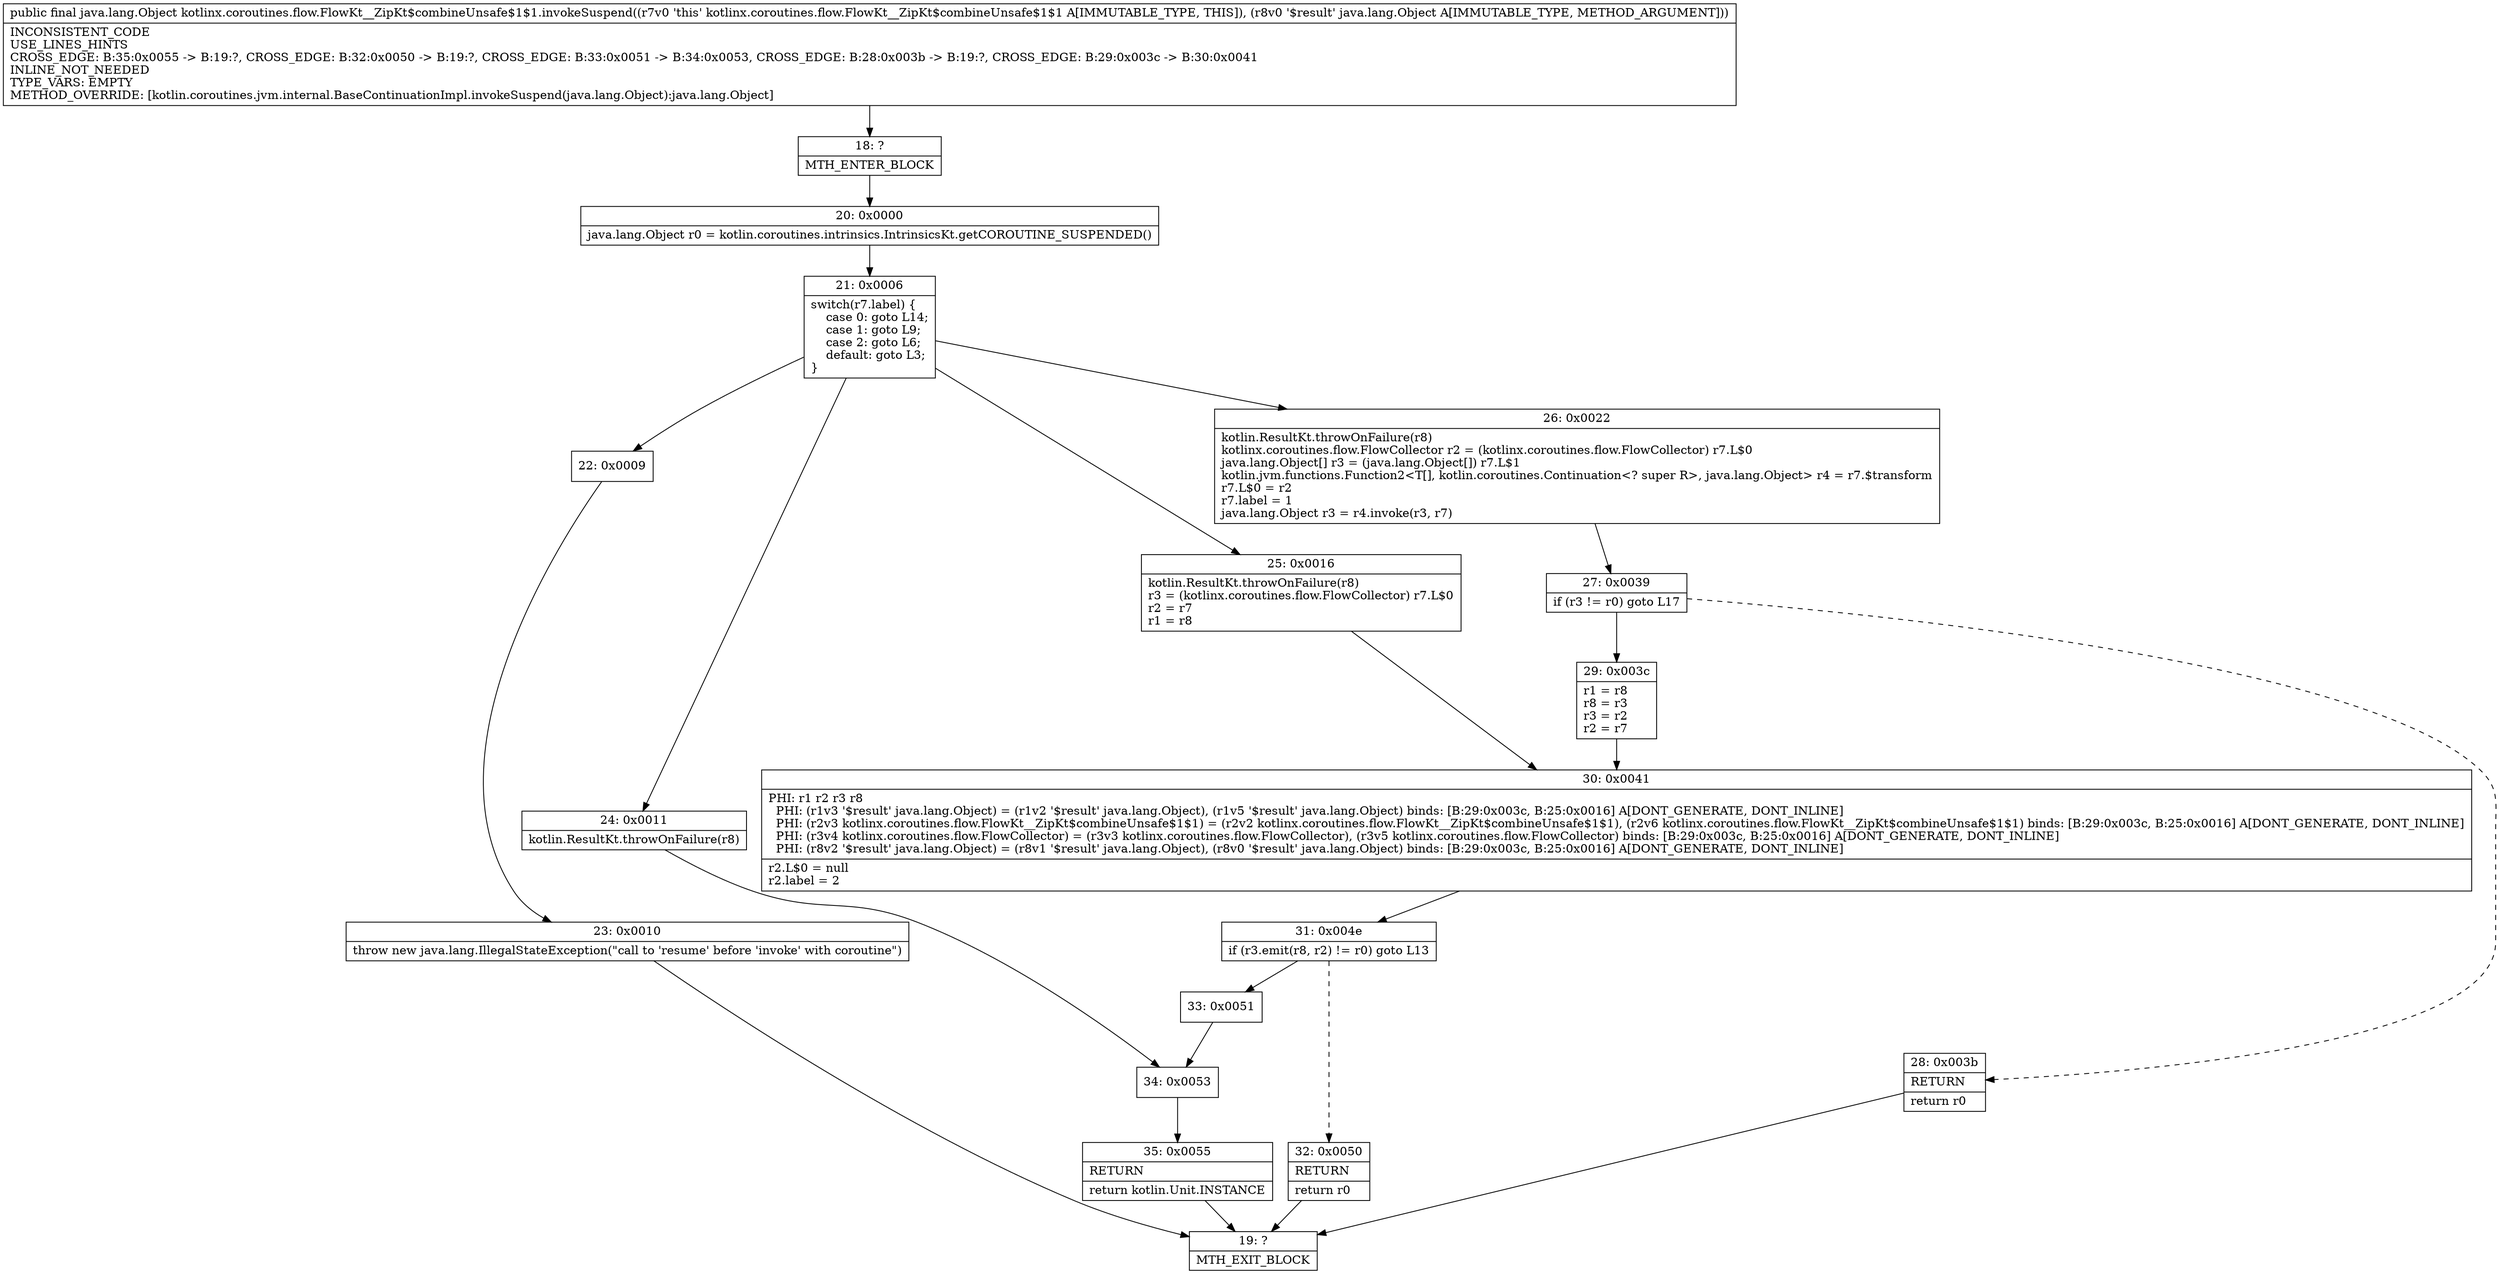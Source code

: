 digraph "CFG forkotlinx.coroutines.flow.FlowKt__ZipKt$combineUnsafe$1$1.invokeSuspend(Ljava\/lang\/Object;)Ljava\/lang\/Object;" {
Node_18 [shape=record,label="{18\:\ ?|MTH_ENTER_BLOCK\l}"];
Node_20 [shape=record,label="{20\:\ 0x0000|java.lang.Object r0 = kotlin.coroutines.intrinsics.IntrinsicsKt.getCOROUTINE_SUSPENDED()\l}"];
Node_21 [shape=record,label="{21\:\ 0x0006|switch(r7.label) \{\l    case 0: goto L14;\l    case 1: goto L9;\l    case 2: goto L6;\l    default: goto L3;\l\}\l}"];
Node_22 [shape=record,label="{22\:\ 0x0009}"];
Node_23 [shape=record,label="{23\:\ 0x0010|throw new java.lang.IllegalStateException(\"call to 'resume' before 'invoke' with coroutine\")\l}"];
Node_19 [shape=record,label="{19\:\ ?|MTH_EXIT_BLOCK\l}"];
Node_24 [shape=record,label="{24\:\ 0x0011|kotlin.ResultKt.throwOnFailure(r8)\l}"];
Node_34 [shape=record,label="{34\:\ 0x0053}"];
Node_35 [shape=record,label="{35\:\ 0x0055|RETURN\l|return kotlin.Unit.INSTANCE\l}"];
Node_25 [shape=record,label="{25\:\ 0x0016|kotlin.ResultKt.throwOnFailure(r8)\lr3 = (kotlinx.coroutines.flow.FlowCollector) r7.L$0\lr2 = r7\lr1 = r8\l}"];
Node_30 [shape=record,label="{30\:\ 0x0041|PHI: r1 r2 r3 r8 \l  PHI: (r1v3 '$result' java.lang.Object) = (r1v2 '$result' java.lang.Object), (r1v5 '$result' java.lang.Object) binds: [B:29:0x003c, B:25:0x0016] A[DONT_GENERATE, DONT_INLINE]\l  PHI: (r2v3 kotlinx.coroutines.flow.FlowKt__ZipKt$combineUnsafe$1$1) = (r2v2 kotlinx.coroutines.flow.FlowKt__ZipKt$combineUnsafe$1$1), (r2v6 kotlinx.coroutines.flow.FlowKt__ZipKt$combineUnsafe$1$1) binds: [B:29:0x003c, B:25:0x0016] A[DONT_GENERATE, DONT_INLINE]\l  PHI: (r3v4 kotlinx.coroutines.flow.FlowCollector) = (r3v3 kotlinx.coroutines.flow.FlowCollector), (r3v5 kotlinx.coroutines.flow.FlowCollector) binds: [B:29:0x003c, B:25:0x0016] A[DONT_GENERATE, DONT_INLINE]\l  PHI: (r8v2 '$result' java.lang.Object) = (r8v1 '$result' java.lang.Object), (r8v0 '$result' java.lang.Object) binds: [B:29:0x003c, B:25:0x0016] A[DONT_GENERATE, DONT_INLINE]\l|r2.L$0 = null\lr2.label = 2\l}"];
Node_31 [shape=record,label="{31\:\ 0x004e|if (r3.emit(r8, r2) != r0) goto L13\l}"];
Node_32 [shape=record,label="{32\:\ 0x0050|RETURN\l|return r0\l}"];
Node_33 [shape=record,label="{33\:\ 0x0051}"];
Node_26 [shape=record,label="{26\:\ 0x0022|kotlin.ResultKt.throwOnFailure(r8)\lkotlinx.coroutines.flow.FlowCollector r2 = (kotlinx.coroutines.flow.FlowCollector) r7.L$0\ljava.lang.Object[] r3 = (java.lang.Object[]) r7.L$1\lkotlin.jvm.functions.Function2\<T[], kotlin.coroutines.Continuation\<? super R\>, java.lang.Object\> r4 = r7.$transform\lr7.L$0 = r2\lr7.label = 1\ljava.lang.Object r3 = r4.invoke(r3, r7)\l}"];
Node_27 [shape=record,label="{27\:\ 0x0039|if (r3 != r0) goto L17\l}"];
Node_28 [shape=record,label="{28\:\ 0x003b|RETURN\l|return r0\l}"];
Node_29 [shape=record,label="{29\:\ 0x003c|r1 = r8\lr8 = r3\lr3 = r2\lr2 = r7\l}"];
MethodNode[shape=record,label="{public final java.lang.Object kotlinx.coroutines.flow.FlowKt__ZipKt$combineUnsafe$1$1.invokeSuspend((r7v0 'this' kotlinx.coroutines.flow.FlowKt__ZipKt$combineUnsafe$1$1 A[IMMUTABLE_TYPE, THIS]), (r8v0 '$result' java.lang.Object A[IMMUTABLE_TYPE, METHOD_ARGUMENT]))  | INCONSISTENT_CODE\lUSE_LINES_HINTS\lCROSS_EDGE: B:35:0x0055 \-\> B:19:?, CROSS_EDGE: B:32:0x0050 \-\> B:19:?, CROSS_EDGE: B:33:0x0051 \-\> B:34:0x0053, CROSS_EDGE: B:28:0x003b \-\> B:19:?, CROSS_EDGE: B:29:0x003c \-\> B:30:0x0041\lINLINE_NOT_NEEDED\lTYPE_VARS: EMPTY\lMETHOD_OVERRIDE: [kotlin.coroutines.jvm.internal.BaseContinuationImpl.invokeSuspend(java.lang.Object):java.lang.Object]\l}"];
MethodNode -> Node_18;Node_18 -> Node_20;
Node_20 -> Node_21;
Node_21 -> Node_22;
Node_21 -> Node_24;
Node_21 -> Node_25;
Node_21 -> Node_26;
Node_22 -> Node_23;
Node_23 -> Node_19;
Node_24 -> Node_34;
Node_34 -> Node_35;
Node_35 -> Node_19;
Node_25 -> Node_30;
Node_30 -> Node_31;
Node_31 -> Node_32[style=dashed];
Node_31 -> Node_33;
Node_32 -> Node_19;
Node_33 -> Node_34;
Node_26 -> Node_27;
Node_27 -> Node_28[style=dashed];
Node_27 -> Node_29;
Node_28 -> Node_19;
Node_29 -> Node_30;
}

